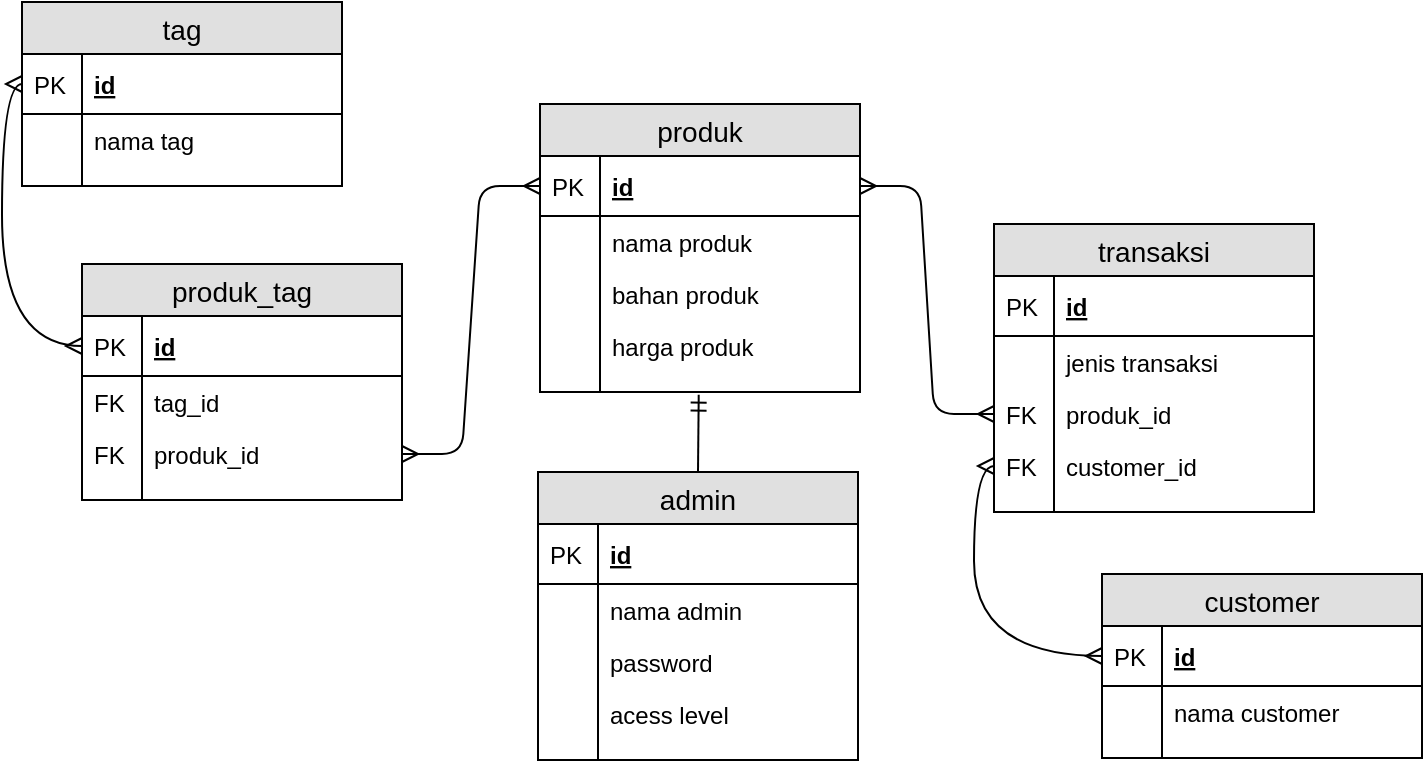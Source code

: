 <mxfile version="11.2.8" type="device" pages="1"><diagram id="Lec8CO3SvRisHmEH5rAs" name="Page-1"><mxGraphModel dx="1040" dy="593" grid="1" gridSize="10" guides="1" tooltips="1" connect="1" arrows="1" fold="1" page="1" pageScale="1" pageWidth="850" pageHeight="1100" math="0" shadow="0"><root><mxCell id="0"/><mxCell id="1" parent="0"/><mxCell id="PDpFyTaLLJsbM1c8n1ha-129" value="tag" style="swimlane;fontStyle=0;childLayout=stackLayout;horizontal=1;startSize=26;fillColor=#e0e0e0;horizontalStack=0;resizeParent=1;resizeParentMax=0;resizeLast=0;collapsible=1;marginBottom=0;swimlaneFillColor=#ffffff;align=center;fontSize=14;" vertex="1" parent="1"><mxGeometry x="30" y="24" width="160" height="92" as="geometry"/></mxCell><mxCell id="PDpFyTaLLJsbM1c8n1ha-130" value="id" style="shape=partialRectangle;top=0;left=0;right=0;bottom=1;align=left;verticalAlign=middle;fillColor=none;spacingLeft=34;spacingRight=4;overflow=hidden;rotatable=0;points=[[0,0.5],[1,0.5]];portConstraint=eastwest;dropTarget=0;fontStyle=5;fontSize=12;" vertex="1" parent="PDpFyTaLLJsbM1c8n1ha-129"><mxGeometry y="26" width="160" height="30" as="geometry"/></mxCell><mxCell id="PDpFyTaLLJsbM1c8n1ha-131" value="PK" style="shape=partialRectangle;top=0;left=0;bottom=0;fillColor=none;align=left;verticalAlign=middle;spacingLeft=4;spacingRight=4;overflow=hidden;rotatable=0;points=[];portConstraint=eastwest;part=1;fontSize=12;" vertex="1" connectable="0" parent="PDpFyTaLLJsbM1c8n1ha-130"><mxGeometry width="30" height="30" as="geometry"/></mxCell><mxCell id="PDpFyTaLLJsbM1c8n1ha-132" value="nama tag" style="shape=partialRectangle;top=0;left=0;right=0;bottom=0;align=left;verticalAlign=top;fillColor=none;spacingLeft=34;spacingRight=4;overflow=hidden;rotatable=0;points=[[0,0.5],[1,0.5]];portConstraint=eastwest;dropTarget=0;fontSize=12;" vertex="1" parent="PDpFyTaLLJsbM1c8n1ha-129"><mxGeometry y="56" width="160" height="26" as="geometry"/></mxCell><mxCell id="PDpFyTaLLJsbM1c8n1ha-133" value="" style="shape=partialRectangle;top=0;left=0;bottom=0;fillColor=none;align=left;verticalAlign=top;spacingLeft=4;spacingRight=4;overflow=hidden;rotatable=0;points=[];portConstraint=eastwest;part=1;fontSize=12;" vertex="1" connectable="0" parent="PDpFyTaLLJsbM1c8n1ha-132"><mxGeometry width="30" height="26" as="geometry"/></mxCell><mxCell id="PDpFyTaLLJsbM1c8n1ha-138" value="" style="shape=partialRectangle;top=0;left=0;right=0;bottom=0;align=left;verticalAlign=top;fillColor=none;spacingLeft=34;spacingRight=4;overflow=hidden;rotatable=0;points=[[0,0.5],[1,0.5]];portConstraint=eastwest;dropTarget=0;fontSize=12;" vertex="1" parent="PDpFyTaLLJsbM1c8n1ha-129"><mxGeometry y="82" width="160" height="10" as="geometry"/></mxCell><mxCell id="PDpFyTaLLJsbM1c8n1ha-139" value="" style="shape=partialRectangle;top=0;left=0;bottom=0;fillColor=none;align=left;verticalAlign=top;spacingLeft=4;spacingRight=4;overflow=hidden;rotatable=0;points=[];portConstraint=eastwest;part=1;fontSize=12;" vertex="1" connectable="0" parent="PDpFyTaLLJsbM1c8n1ha-138"><mxGeometry width="30" height="10" as="geometry"/></mxCell><mxCell id="PDpFyTaLLJsbM1c8n1ha-147" value="produk_tag" style="swimlane;fontStyle=0;childLayout=stackLayout;horizontal=1;startSize=26;fillColor=#e0e0e0;horizontalStack=0;resizeParent=1;resizeParentMax=0;resizeLast=0;collapsible=1;marginBottom=0;swimlaneFillColor=#ffffff;align=center;fontSize=14;" vertex="1" parent="1"><mxGeometry x="60" y="155" width="160" height="118" as="geometry"/></mxCell><mxCell id="PDpFyTaLLJsbM1c8n1ha-148" value="id" style="shape=partialRectangle;top=0;left=0;right=0;bottom=1;align=left;verticalAlign=middle;fillColor=none;spacingLeft=34;spacingRight=4;overflow=hidden;rotatable=0;points=[[0,0.5],[1,0.5]];portConstraint=eastwest;dropTarget=0;fontStyle=5;fontSize=12;" vertex="1" parent="PDpFyTaLLJsbM1c8n1ha-147"><mxGeometry y="26" width="160" height="30" as="geometry"/></mxCell><mxCell id="PDpFyTaLLJsbM1c8n1ha-149" value="PK" style="shape=partialRectangle;top=0;left=0;bottom=0;fillColor=none;align=left;verticalAlign=middle;spacingLeft=4;spacingRight=4;overflow=hidden;rotatable=0;points=[];portConstraint=eastwest;part=1;fontSize=12;" vertex="1" connectable="0" parent="PDpFyTaLLJsbM1c8n1ha-148"><mxGeometry width="30" height="30" as="geometry"/></mxCell><mxCell id="PDpFyTaLLJsbM1c8n1ha-150" value="tag_id" style="shape=partialRectangle;top=0;left=0;right=0;bottom=0;align=left;verticalAlign=top;fillColor=none;spacingLeft=34;spacingRight=4;overflow=hidden;rotatable=0;points=[[0,0.5],[1,0.5]];portConstraint=eastwest;dropTarget=0;fontSize=12;" vertex="1" parent="PDpFyTaLLJsbM1c8n1ha-147"><mxGeometry y="56" width="160" height="26" as="geometry"/></mxCell><mxCell id="PDpFyTaLLJsbM1c8n1ha-151" value="FK" style="shape=partialRectangle;top=0;left=0;bottom=0;fillColor=none;align=left;verticalAlign=top;spacingLeft=4;spacingRight=4;overflow=hidden;rotatable=0;points=[];portConstraint=eastwest;part=1;fontSize=12;" vertex="1" connectable="0" parent="PDpFyTaLLJsbM1c8n1ha-150"><mxGeometry width="30" height="26" as="geometry"/></mxCell><mxCell id="PDpFyTaLLJsbM1c8n1ha-152" value="produk_id" style="shape=partialRectangle;top=0;left=0;right=0;bottom=0;align=left;verticalAlign=top;fillColor=none;spacingLeft=34;spacingRight=4;overflow=hidden;rotatable=0;points=[[0,0.5],[1,0.5]];portConstraint=eastwest;dropTarget=0;fontSize=12;" vertex="1" parent="PDpFyTaLLJsbM1c8n1ha-147"><mxGeometry y="82" width="160" height="26" as="geometry"/></mxCell><mxCell id="PDpFyTaLLJsbM1c8n1ha-153" value="FK" style="shape=partialRectangle;top=0;left=0;bottom=0;fillColor=none;align=left;verticalAlign=top;spacingLeft=4;spacingRight=4;overflow=hidden;rotatable=0;points=[];portConstraint=eastwest;part=1;fontSize=12;" vertex="1" connectable="0" parent="PDpFyTaLLJsbM1c8n1ha-152"><mxGeometry width="30" height="26" as="geometry"/></mxCell><mxCell id="PDpFyTaLLJsbM1c8n1ha-156" value="" style="shape=partialRectangle;top=0;left=0;right=0;bottom=0;align=left;verticalAlign=top;fillColor=none;spacingLeft=34;spacingRight=4;overflow=hidden;rotatable=0;points=[[0,0.5],[1,0.5]];portConstraint=eastwest;dropTarget=0;fontSize=12;" vertex="1" parent="PDpFyTaLLJsbM1c8n1ha-147"><mxGeometry y="108" width="160" height="10" as="geometry"/></mxCell><mxCell id="PDpFyTaLLJsbM1c8n1ha-157" value="" style="shape=partialRectangle;top=0;left=0;bottom=0;fillColor=none;align=left;verticalAlign=top;spacingLeft=4;spacingRight=4;overflow=hidden;rotatable=0;points=[];portConstraint=eastwest;part=1;fontSize=12;" vertex="1" connectable="0" parent="PDpFyTaLLJsbM1c8n1ha-156"><mxGeometry width="30" height="10" as="geometry"/></mxCell><mxCell id="PDpFyTaLLJsbM1c8n1ha-158" value="produk" style="swimlane;fontStyle=0;childLayout=stackLayout;horizontal=1;startSize=26;fillColor=#e0e0e0;horizontalStack=0;resizeParent=1;resizeParentMax=0;resizeLast=0;collapsible=1;marginBottom=0;swimlaneFillColor=#ffffff;align=center;fontSize=14;" vertex="1" parent="1"><mxGeometry x="289" y="75" width="160" height="144" as="geometry"/></mxCell><mxCell id="PDpFyTaLLJsbM1c8n1ha-159" value="id" style="shape=partialRectangle;top=0;left=0;right=0;bottom=1;align=left;verticalAlign=middle;fillColor=none;spacingLeft=34;spacingRight=4;overflow=hidden;rotatable=0;points=[[0,0.5],[1,0.5]];portConstraint=eastwest;dropTarget=0;fontStyle=5;fontSize=12;" vertex="1" parent="PDpFyTaLLJsbM1c8n1ha-158"><mxGeometry y="26" width="160" height="30" as="geometry"/></mxCell><mxCell id="PDpFyTaLLJsbM1c8n1ha-160" value="PK" style="shape=partialRectangle;top=0;left=0;bottom=0;fillColor=none;align=left;verticalAlign=middle;spacingLeft=4;spacingRight=4;overflow=hidden;rotatable=0;points=[];portConstraint=eastwest;part=1;fontSize=12;" vertex="1" connectable="0" parent="PDpFyTaLLJsbM1c8n1ha-159"><mxGeometry width="30" height="30" as="geometry"/></mxCell><mxCell id="PDpFyTaLLJsbM1c8n1ha-161" value="nama produk" style="shape=partialRectangle;top=0;left=0;right=0;bottom=0;align=left;verticalAlign=top;fillColor=none;spacingLeft=34;spacingRight=4;overflow=hidden;rotatable=0;points=[[0,0.5],[1,0.5]];portConstraint=eastwest;dropTarget=0;fontSize=12;" vertex="1" parent="PDpFyTaLLJsbM1c8n1ha-158"><mxGeometry y="56" width="160" height="26" as="geometry"/></mxCell><mxCell id="PDpFyTaLLJsbM1c8n1ha-162" value="" style="shape=partialRectangle;top=0;left=0;bottom=0;fillColor=none;align=left;verticalAlign=top;spacingLeft=4;spacingRight=4;overflow=hidden;rotatable=0;points=[];portConstraint=eastwest;part=1;fontSize=12;" vertex="1" connectable="0" parent="PDpFyTaLLJsbM1c8n1ha-161"><mxGeometry width="30" height="26" as="geometry"/></mxCell><mxCell id="PDpFyTaLLJsbM1c8n1ha-163" value="bahan produk" style="shape=partialRectangle;top=0;left=0;right=0;bottom=0;align=left;verticalAlign=top;fillColor=none;spacingLeft=34;spacingRight=4;overflow=hidden;rotatable=0;points=[[0,0.5],[1,0.5]];portConstraint=eastwest;dropTarget=0;fontSize=12;" vertex="1" parent="PDpFyTaLLJsbM1c8n1ha-158"><mxGeometry y="82" width="160" height="26" as="geometry"/></mxCell><mxCell id="PDpFyTaLLJsbM1c8n1ha-164" value="" style="shape=partialRectangle;top=0;left=0;bottom=0;fillColor=none;align=left;verticalAlign=top;spacingLeft=4;spacingRight=4;overflow=hidden;rotatable=0;points=[];portConstraint=eastwest;part=1;fontSize=12;" vertex="1" connectable="0" parent="PDpFyTaLLJsbM1c8n1ha-163"><mxGeometry width="30" height="26" as="geometry"/></mxCell><mxCell id="PDpFyTaLLJsbM1c8n1ha-165" value="harga produk" style="shape=partialRectangle;top=0;left=0;right=0;bottom=0;align=left;verticalAlign=top;fillColor=none;spacingLeft=34;spacingRight=4;overflow=hidden;rotatable=0;points=[[0,0.5],[1,0.5]];portConstraint=eastwest;dropTarget=0;fontSize=12;" vertex="1" parent="PDpFyTaLLJsbM1c8n1ha-158"><mxGeometry y="108" width="160" height="26" as="geometry"/></mxCell><mxCell id="PDpFyTaLLJsbM1c8n1ha-166" value="" style="shape=partialRectangle;top=0;left=0;bottom=0;fillColor=none;align=left;verticalAlign=top;spacingLeft=4;spacingRight=4;overflow=hidden;rotatable=0;points=[];portConstraint=eastwest;part=1;fontSize=12;" vertex="1" connectable="0" parent="PDpFyTaLLJsbM1c8n1ha-165"><mxGeometry width="30" height="26" as="geometry"/></mxCell><mxCell id="PDpFyTaLLJsbM1c8n1ha-167" value="" style="shape=partialRectangle;top=0;left=0;right=0;bottom=0;align=left;verticalAlign=top;fillColor=none;spacingLeft=34;spacingRight=4;overflow=hidden;rotatable=0;points=[[0,0.5],[1,0.5]];portConstraint=eastwest;dropTarget=0;fontSize=12;" vertex="1" parent="PDpFyTaLLJsbM1c8n1ha-158"><mxGeometry y="134" width="160" height="10" as="geometry"/></mxCell><mxCell id="PDpFyTaLLJsbM1c8n1ha-168" value="" style="shape=partialRectangle;top=0;left=0;bottom=0;fillColor=none;align=left;verticalAlign=top;spacingLeft=4;spacingRight=4;overflow=hidden;rotatable=0;points=[];portConstraint=eastwest;part=1;fontSize=12;" vertex="1" connectable="0" parent="PDpFyTaLLJsbM1c8n1ha-167"><mxGeometry width="30" height="10" as="geometry"/></mxCell><mxCell id="PDpFyTaLLJsbM1c8n1ha-169" value="admin" style="swimlane;fontStyle=0;childLayout=stackLayout;horizontal=1;startSize=26;fillColor=#e0e0e0;horizontalStack=0;resizeParent=1;resizeParentMax=0;resizeLast=0;collapsible=1;marginBottom=0;swimlaneFillColor=#ffffff;align=center;fontSize=14;" vertex="1" parent="1"><mxGeometry x="288" y="259" width="160" height="144" as="geometry"/></mxCell><mxCell id="PDpFyTaLLJsbM1c8n1ha-170" value="id" style="shape=partialRectangle;top=0;left=0;right=0;bottom=1;align=left;verticalAlign=middle;fillColor=none;spacingLeft=34;spacingRight=4;overflow=hidden;rotatable=0;points=[[0,0.5],[1,0.5]];portConstraint=eastwest;dropTarget=0;fontStyle=5;fontSize=12;" vertex="1" parent="PDpFyTaLLJsbM1c8n1ha-169"><mxGeometry y="26" width="160" height="30" as="geometry"/></mxCell><mxCell id="PDpFyTaLLJsbM1c8n1ha-171" value="PK" style="shape=partialRectangle;top=0;left=0;bottom=0;fillColor=none;align=left;verticalAlign=middle;spacingLeft=4;spacingRight=4;overflow=hidden;rotatable=0;points=[];portConstraint=eastwest;part=1;fontSize=12;" vertex="1" connectable="0" parent="PDpFyTaLLJsbM1c8n1ha-170"><mxGeometry width="30" height="30" as="geometry"/></mxCell><mxCell id="PDpFyTaLLJsbM1c8n1ha-172" value="nama admin" style="shape=partialRectangle;top=0;left=0;right=0;bottom=0;align=left;verticalAlign=top;fillColor=none;spacingLeft=34;spacingRight=4;overflow=hidden;rotatable=0;points=[[0,0.5],[1,0.5]];portConstraint=eastwest;dropTarget=0;fontSize=12;" vertex="1" parent="PDpFyTaLLJsbM1c8n1ha-169"><mxGeometry y="56" width="160" height="26" as="geometry"/></mxCell><mxCell id="PDpFyTaLLJsbM1c8n1ha-173" value="" style="shape=partialRectangle;top=0;left=0;bottom=0;fillColor=none;align=left;verticalAlign=top;spacingLeft=4;spacingRight=4;overflow=hidden;rotatable=0;points=[];portConstraint=eastwest;part=1;fontSize=12;" vertex="1" connectable="0" parent="PDpFyTaLLJsbM1c8n1ha-172"><mxGeometry width="30" height="26" as="geometry"/></mxCell><mxCell id="PDpFyTaLLJsbM1c8n1ha-174" value="password" style="shape=partialRectangle;top=0;left=0;right=0;bottom=0;align=left;verticalAlign=top;fillColor=none;spacingLeft=34;spacingRight=4;overflow=hidden;rotatable=0;points=[[0,0.5],[1,0.5]];portConstraint=eastwest;dropTarget=0;fontSize=12;" vertex="1" parent="PDpFyTaLLJsbM1c8n1ha-169"><mxGeometry y="82" width="160" height="26" as="geometry"/></mxCell><mxCell id="PDpFyTaLLJsbM1c8n1ha-175" value="" style="shape=partialRectangle;top=0;left=0;bottom=0;fillColor=none;align=left;verticalAlign=top;spacingLeft=4;spacingRight=4;overflow=hidden;rotatable=0;points=[];portConstraint=eastwest;part=1;fontSize=12;" vertex="1" connectable="0" parent="PDpFyTaLLJsbM1c8n1ha-174"><mxGeometry width="30" height="26" as="geometry"/></mxCell><mxCell id="PDpFyTaLLJsbM1c8n1ha-176" value="acess level" style="shape=partialRectangle;top=0;left=0;right=0;bottom=0;align=left;verticalAlign=top;fillColor=none;spacingLeft=34;spacingRight=4;overflow=hidden;rotatable=0;points=[[0,0.5],[1,0.5]];portConstraint=eastwest;dropTarget=0;fontSize=12;" vertex="1" parent="PDpFyTaLLJsbM1c8n1ha-169"><mxGeometry y="108" width="160" height="26" as="geometry"/></mxCell><mxCell id="PDpFyTaLLJsbM1c8n1ha-177" value="" style="shape=partialRectangle;top=0;left=0;bottom=0;fillColor=none;align=left;verticalAlign=top;spacingLeft=4;spacingRight=4;overflow=hidden;rotatable=0;points=[];portConstraint=eastwest;part=1;fontSize=12;" vertex="1" connectable="0" parent="PDpFyTaLLJsbM1c8n1ha-176"><mxGeometry width="30" height="26" as="geometry"/></mxCell><mxCell id="PDpFyTaLLJsbM1c8n1ha-178" value="" style="shape=partialRectangle;top=0;left=0;right=0;bottom=0;align=left;verticalAlign=top;fillColor=none;spacingLeft=34;spacingRight=4;overflow=hidden;rotatable=0;points=[[0,0.5],[1,0.5]];portConstraint=eastwest;dropTarget=0;fontSize=12;" vertex="1" parent="PDpFyTaLLJsbM1c8n1ha-169"><mxGeometry y="134" width="160" height="10" as="geometry"/></mxCell><mxCell id="PDpFyTaLLJsbM1c8n1ha-179" value="" style="shape=partialRectangle;top=0;left=0;bottom=0;fillColor=none;align=left;verticalAlign=top;spacingLeft=4;spacingRight=4;overflow=hidden;rotatable=0;points=[];portConstraint=eastwest;part=1;fontSize=12;" vertex="1" connectable="0" parent="PDpFyTaLLJsbM1c8n1ha-178"><mxGeometry width="30" height="10" as="geometry"/></mxCell><mxCell id="PDpFyTaLLJsbM1c8n1ha-180" value="transaksi" style="swimlane;fontStyle=0;childLayout=stackLayout;horizontal=1;startSize=26;fillColor=#e0e0e0;horizontalStack=0;resizeParent=1;resizeParentMax=0;resizeLast=0;collapsible=1;marginBottom=0;swimlaneFillColor=#ffffff;align=center;fontSize=14;" vertex="1" parent="1"><mxGeometry x="516" y="135" width="160" height="144" as="geometry"/></mxCell><mxCell id="PDpFyTaLLJsbM1c8n1ha-181" value="id" style="shape=partialRectangle;top=0;left=0;right=0;bottom=1;align=left;verticalAlign=middle;fillColor=none;spacingLeft=34;spacingRight=4;overflow=hidden;rotatable=0;points=[[0,0.5],[1,0.5]];portConstraint=eastwest;dropTarget=0;fontStyle=5;fontSize=12;" vertex="1" parent="PDpFyTaLLJsbM1c8n1ha-180"><mxGeometry y="26" width="160" height="30" as="geometry"/></mxCell><mxCell id="PDpFyTaLLJsbM1c8n1ha-182" value="PK" style="shape=partialRectangle;top=0;left=0;bottom=0;fillColor=none;align=left;verticalAlign=middle;spacingLeft=4;spacingRight=4;overflow=hidden;rotatable=0;points=[];portConstraint=eastwest;part=1;fontSize=12;" vertex="1" connectable="0" parent="PDpFyTaLLJsbM1c8n1ha-181"><mxGeometry width="30" height="30" as="geometry"/></mxCell><mxCell id="PDpFyTaLLJsbM1c8n1ha-183" value="jenis transaksi" style="shape=partialRectangle;top=0;left=0;right=0;bottom=0;align=left;verticalAlign=top;fillColor=none;spacingLeft=34;spacingRight=4;overflow=hidden;rotatable=0;points=[[0,0.5],[1,0.5]];portConstraint=eastwest;dropTarget=0;fontSize=12;" vertex="1" parent="PDpFyTaLLJsbM1c8n1ha-180"><mxGeometry y="56" width="160" height="26" as="geometry"/></mxCell><mxCell id="PDpFyTaLLJsbM1c8n1ha-184" value="" style="shape=partialRectangle;top=0;left=0;bottom=0;fillColor=none;align=left;verticalAlign=top;spacingLeft=4;spacingRight=4;overflow=hidden;rotatable=0;points=[];portConstraint=eastwest;part=1;fontSize=12;" vertex="1" connectable="0" parent="PDpFyTaLLJsbM1c8n1ha-183"><mxGeometry width="30" height="26" as="geometry"/></mxCell><mxCell id="PDpFyTaLLJsbM1c8n1ha-185" value="produk_id" style="shape=partialRectangle;top=0;left=0;right=0;bottom=0;align=left;verticalAlign=top;fillColor=none;spacingLeft=34;spacingRight=4;overflow=hidden;rotatable=0;points=[[0,0.5],[1,0.5]];portConstraint=eastwest;dropTarget=0;fontSize=12;" vertex="1" parent="PDpFyTaLLJsbM1c8n1ha-180"><mxGeometry y="82" width="160" height="26" as="geometry"/></mxCell><mxCell id="PDpFyTaLLJsbM1c8n1ha-186" value="FK" style="shape=partialRectangle;top=0;left=0;bottom=0;fillColor=none;align=left;verticalAlign=top;spacingLeft=4;spacingRight=4;overflow=hidden;rotatable=0;points=[];portConstraint=eastwest;part=1;fontSize=12;" vertex="1" connectable="0" parent="PDpFyTaLLJsbM1c8n1ha-185"><mxGeometry width="30" height="26" as="geometry"/></mxCell><mxCell id="PDpFyTaLLJsbM1c8n1ha-187" value="customer_id" style="shape=partialRectangle;top=0;left=0;right=0;bottom=0;align=left;verticalAlign=top;fillColor=none;spacingLeft=34;spacingRight=4;overflow=hidden;rotatable=0;points=[[0,0.5],[1,0.5]];portConstraint=eastwest;dropTarget=0;fontSize=12;" vertex="1" parent="PDpFyTaLLJsbM1c8n1ha-180"><mxGeometry y="108" width="160" height="26" as="geometry"/></mxCell><mxCell id="PDpFyTaLLJsbM1c8n1ha-188" value="FK" style="shape=partialRectangle;top=0;left=0;bottom=0;fillColor=none;align=left;verticalAlign=top;spacingLeft=4;spacingRight=4;overflow=hidden;rotatable=0;points=[];portConstraint=eastwest;part=1;fontSize=12;" vertex="1" connectable="0" parent="PDpFyTaLLJsbM1c8n1ha-187"><mxGeometry width="30" height="26" as="geometry"/></mxCell><mxCell id="PDpFyTaLLJsbM1c8n1ha-189" value="" style="shape=partialRectangle;top=0;left=0;right=0;bottom=0;align=left;verticalAlign=top;fillColor=none;spacingLeft=34;spacingRight=4;overflow=hidden;rotatable=0;points=[[0,0.5],[1,0.5]];portConstraint=eastwest;dropTarget=0;fontSize=12;" vertex="1" parent="PDpFyTaLLJsbM1c8n1ha-180"><mxGeometry y="134" width="160" height="10" as="geometry"/></mxCell><mxCell id="PDpFyTaLLJsbM1c8n1ha-190" value="" style="shape=partialRectangle;top=0;left=0;bottom=0;fillColor=none;align=left;verticalAlign=top;spacingLeft=4;spacingRight=4;overflow=hidden;rotatable=0;points=[];portConstraint=eastwest;part=1;fontSize=12;" vertex="1" connectable="0" parent="PDpFyTaLLJsbM1c8n1ha-189"><mxGeometry width="30" height="10" as="geometry"/></mxCell><mxCell id="PDpFyTaLLJsbM1c8n1ha-191" value="customer" style="swimlane;fontStyle=0;childLayout=stackLayout;horizontal=1;startSize=26;fillColor=#e0e0e0;horizontalStack=0;resizeParent=1;resizeParentMax=0;resizeLast=0;collapsible=1;marginBottom=0;swimlaneFillColor=#ffffff;align=center;fontSize=14;" vertex="1" parent="1"><mxGeometry x="570" y="310" width="160" height="92" as="geometry"/></mxCell><mxCell id="PDpFyTaLLJsbM1c8n1ha-192" value="id" style="shape=partialRectangle;top=0;left=0;right=0;bottom=1;align=left;verticalAlign=middle;fillColor=none;spacingLeft=34;spacingRight=4;overflow=hidden;rotatable=0;points=[[0,0.5],[1,0.5]];portConstraint=eastwest;dropTarget=0;fontStyle=5;fontSize=12;" vertex="1" parent="PDpFyTaLLJsbM1c8n1ha-191"><mxGeometry y="26" width="160" height="30" as="geometry"/></mxCell><mxCell id="PDpFyTaLLJsbM1c8n1ha-193" value="PK" style="shape=partialRectangle;top=0;left=0;bottom=0;fillColor=none;align=left;verticalAlign=middle;spacingLeft=4;spacingRight=4;overflow=hidden;rotatable=0;points=[];portConstraint=eastwest;part=1;fontSize=12;" vertex="1" connectable="0" parent="PDpFyTaLLJsbM1c8n1ha-192"><mxGeometry width="30" height="30" as="geometry"/></mxCell><mxCell id="PDpFyTaLLJsbM1c8n1ha-194" value="nama customer" style="shape=partialRectangle;top=0;left=0;right=0;bottom=0;align=left;verticalAlign=top;fillColor=none;spacingLeft=34;spacingRight=4;overflow=hidden;rotatable=0;points=[[0,0.5],[1,0.5]];portConstraint=eastwest;dropTarget=0;fontSize=12;" vertex="1" parent="PDpFyTaLLJsbM1c8n1ha-191"><mxGeometry y="56" width="160" height="26" as="geometry"/></mxCell><mxCell id="PDpFyTaLLJsbM1c8n1ha-195" value="" style="shape=partialRectangle;top=0;left=0;bottom=0;fillColor=none;align=left;verticalAlign=top;spacingLeft=4;spacingRight=4;overflow=hidden;rotatable=0;points=[];portConstraint=eastwest;part=1;fontSize=12;" vertex="1" connectable="0" parent="PDpFyTaLLJsbM1c8n1ha-194"><mxGeometry width="30" height="26" as="geometry"/></mxCell><mxCell id="PDpFyTaLLJsbM1c8n1ha-200" value="" style="shape=partialRectangle;top=0;left=0;right=0;bottom=0;align=left;verticalAlign=top;fillColor=none;spacingLeft=34;spacingRight=4;overflow=hidden;rotatable=0;points=[[0,0.5],[1,0.5]];portConstraint=eastwest;dropTarget=0;fontSize=12;" vertex="1" parent="PDpFyTaLLJsbM1c8n1ha-191"><mxGeometry y="82" width="160" height="10" as="geometry"/></mxCell><mxCell id="PDpFyTaLLJsbM1c8n1ha-201" value="" style="shape=partialRectangle;top=0;left=0;bottom=0;fillColor=none;align=left;verticalAlign=top;spacingLeft=4;spacingRight=4;overflow=hidden;rotatable=0;points=[];portConstraint=eastwest;part=1;fontSize=12;" vertex="1" connectable="0" parent="PDpFyTaLLJsbM1c8n1ha-200"><mxGeometry width="30" height="10" as="geometry"/></mxCell><mxCell id="PDpFyTaLLJsbM1c8n1ha-203" value="" style="endArrow=ERmany;html=1;strokeColor=#000000;entryX=0;entryY=0.5;entryDx=0;entryDy=0;edgeStyle=orthogonalEdgeStyle;curved=1;exitX=0;exitY=0.5;exitDx=0;exitDy=0;startArrow=ERmany;startFill=0;endFill=0;" edge="1" parent="1" source="PDpFyTaLLJsbM1c8n1ha-148" target="PDpFyTaLLJsbM1c8n1ha-130"><mxGeometry width="50" height="50" relative="1" as="geometry"><mxPoint x="90" y="200" as="sourcePoint"/><mxPoint x="90" y="420" as="targetPoint"/></mxGeometry></mxCell><mxCell id="PDpFyTaLLJsbM1c8n1ha-204" value="" style="edgeStyle=entityRelationEdgeStyle;fontSize=12;html=1;endArrow=ERmany;startArrow=ERmany;strokeColor=#000000;entryX=0;entryY=0.5;entryDx=0;entryDy=0;exitX=1;exitY=0.5;exitDx=0;exitDy=0;" edge="1" parent="1" source="PDpFyTaLLJsbM1c8n1ha-152" target="PDpFyTaLLJsbM1c8n1ha-159"><mxGeometry width="100" height="100" relative="1" as="geometry"><mxPoint x="20" y="520" as="sourcePoint"/><mxPoint x="120" y="420" as="targetPoint"/></mxGeometry></mxCell><mxCell id="PDpFyTaLLJsbM1c8n1ha-205" value="" style="endArrow=ERmandOne;html=1;strokeColor=#000000;entryX=0.496;entryY=1.133;entryDx=0;entryDy=0;entryPerimeter=0;exitX=0.5;exitY=0;exitDx=0;exitDy=0;endFill=0;" edge="1" parent="1" source="PDpFyTaLLJsbM1c8n1ha-169" target="PDpFyTaLLJsbM1c8n1ha-167"><mxGeometry width="50" height="50" relative="1" as="geometry"><mxPoint x="15" y="470" as="sourcePoint"/><mxPoint x="65" y="420" as="targetPoint"/></mxGeometry></mxCell><mxCell id="PDpFyTaLLJsbM1c8n1ha-206" value="" style="edgeStyle=entityRelationEdgeStyle;fontSize=12;html=1;endArrow=ERmany;startArrow=ERmany;strokeColor=#000000;entryX=0;entryY=0.5;entryDx=0;entryDy=0;exitX=1;exitY=0.5;exitDx=0;exitDy=0;" edge="1" parent="1" source="PDpFyTaLLJsbM1c8n1ha-159" target="PDpFyTaLLJsbM1c8n1ha-185"><mxGeometry width="100" height="100" relative="1" as="geometry"><mxPoint x="20" y="520" as="sourcePoint"/><mxPoint x="120" y="420" as="targetPoint"/></mxGeometry></mxCell><mxCell id="PDpFyTaLLJsbM1c8n1ha-207" value="" style="edgeStyle=orthogonalEdgeStyle;fontSize=12;html=1;endArrow=ERmany;startArrow=ERmany;strokeColor=#000000;entryX=0;entryY=0.5;entryDx=0;entryDy=0;exitX=0;exitY=0.5;exitDx=0;exitDy=0;curved=1;" edge="1" parent="1" source="PDpFyTaLLJsbM1c8n1ha-192" target="PDpFyTaLLJsbM1c8n1ha-187"><mxGeometry width="100" height="100" relative="1" as="geometry"><mxPoint x="20" y="520" as="sourcePoint"/><mxPoint x="120" y="420" as="targetPoint"/></mxGeometry></mxCell></root></mxGraphModel></diagram></mxfile>